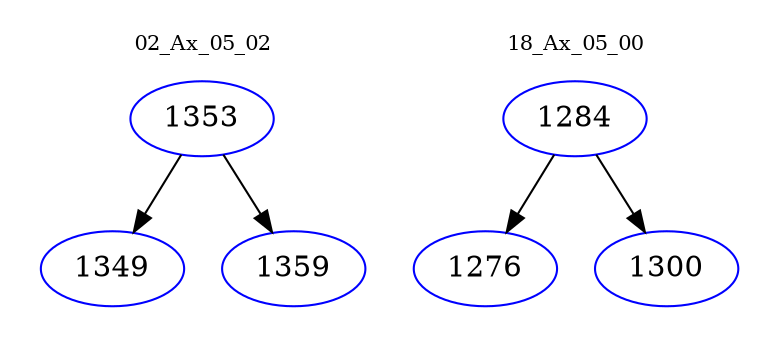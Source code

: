 digraph{
subgraph cluster_0 {
color = white
label = "02_Ax_05_02";
fontsize=10;
T0_1353 [label="1353", color="blue"]
T0_1353 -> T0_1349 [color="black"]
T0_1349 [label="1349", color="blue"]
T0_1353 -> T0_1359 [color="black"]
T0_1359 [label="1359", color="blue"]
}
subgraph cluster_1 {
color = white
label = "18_Ax_05_00";
fontsize=10;
T1_1284 [label="1284", color="blue"]
T1_1284 -> T1_1276 [color="black"]
T1_1276 [label="1276", color="blue"]
T1_1284 -> T1_1300 [color="black"]
T1_1300 [label="1300", color="blue"]
}
}
